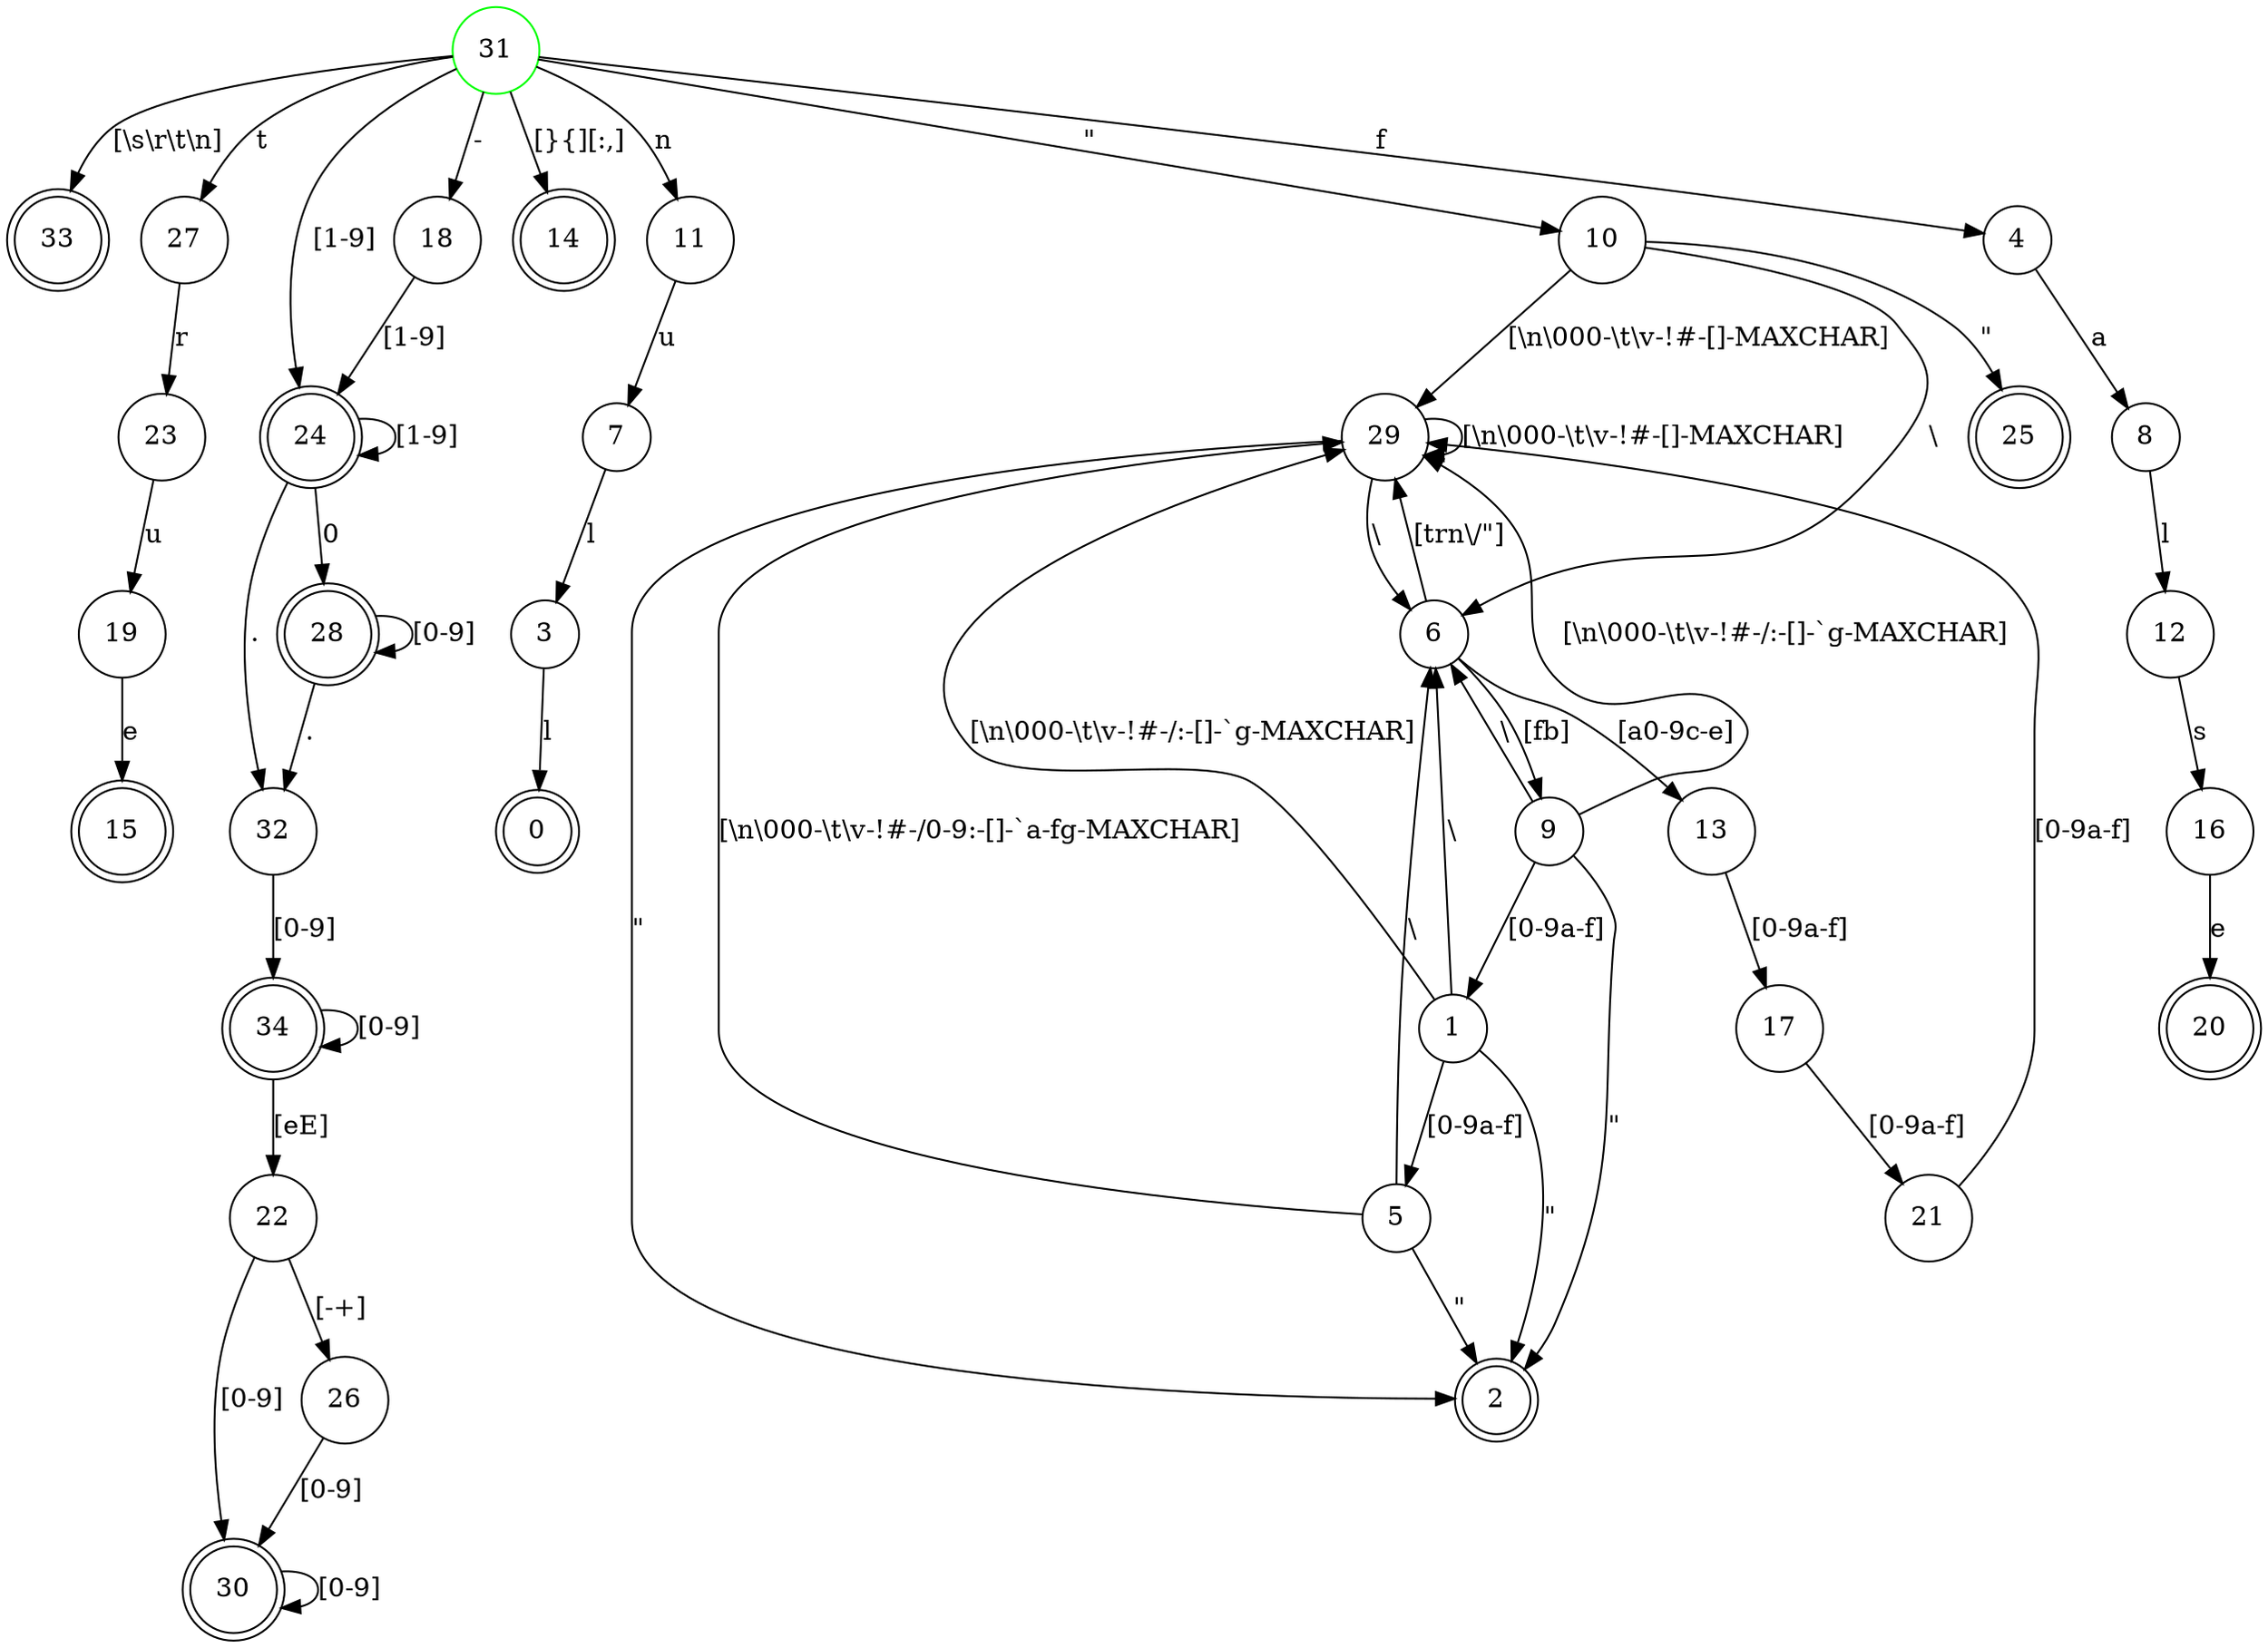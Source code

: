 digraph DFA {
  34 [shape=doublecircle];
  33 [shape=doublecircle];
  32 [shape=circle];
  31 [shape=circle color=green];
  30 [shape=doublecircle];
  29 [shape=circle];
  28 [shape=doublecircle];
  27 [shape=circle];
  26 [shape=circle];
  25 [shape=doublecircle];
  24 [shape=doublecircle];
  23 [shape=circle];
  22 [shape=circle];
  21 [shape=circle];
  20 [shape=doublecircle];
  19 [shape=circle];
  18 [shape=circle];
  17 [shape=circle];
  16 [shape=circle];
  15 [shape=doublecircle];
  14 [shape=doublecircle];
  13 [shape=circle];
  12 [shape=circle];
  11 [shape=circle];
  10 [shape=circle];
  9 [shape=circle];
  8 [shape=circle];
  7 [shape=circle];
  6 [shape=circle];
  5 [shape=circle];
  4 [shape=circle];
  3 [shape=circle];
  2 [shape=doublecircle];
  1 [shape=circle];
  0 [shape=doublecircle];

  34 -> 22 [label="[eE]"];
  34 -> 34 [label="[0-9]"];
  32 -> 34 [label="[0-9]"];
  31 -> 4 [label="f"];
  31 -> 10 [label="\""];
  31 -> 11 [label="n"];
  31 -> 14 [label="[}{\]\[:,]"];
  31 -> 18 [label="\-"];
  31 -> 24 [label="[1-9]"];
  31 -> 27 [label="t"];
  31 -> 33 [label="[\\s\\r\\t\\n]"];
  30 -> 30 [label="[0-9]"];
  29 -> 2 [label="\""];
  29 -> 6 [label="\\"];
  29 -> 29 [label="[\\n\\000-\\t\\v-!#-\[\]-MAXCHAR]"];
  28 -> 28 [label="[0-9]"];
  28 -> 32 [label="\."];
  27 -> 23 [label="r"];
  26 -> 30 [label="[0-9]"];
  24 -> 24 [label="[1-9]"];
  24 -> 28 [label="0"];
  24 -> 32 [label="\."];
  23 -> 19 [label="u"];
  22 -> 26 [label="[\-+]"];
  22 -> 30 [label="[0-9]"];
  21 -> 29 [label="[0-9a-f]"];
  19 -> 15 [label="e"];
  18 -> 24 [label="[1-9]"];
  17 -> 21 [label="[0-9a-f]"];
  16 -> 20 [label="e"];
  13 -> 17 [label="[0-9a-f]"];
  12 -> 16 [label="s"];
  11 -> 7 [label="u"];
  10 -> 6 [label="\\"];
  10 -> 25 [label="\""];
  10 -> 29 [label="[\\n\\000-\\t\\v-!#-\[\]-MAXCHAR]"];
  9 -> 1 [label="[0-9a-f]"];
  9 -> 2 [label="\""];
  9 -> 6 [label="\\"];
  9 -> 29 [label="[\\n\\000-\\t\\v-!#-/:-\[\]-`g-MAXCHAR]"];
  8 -> 12 [label="l"];
  7 -> 3 [label="l"];
  6 -> 9 [label="[fb]"];
  6 -> 13 [label="[a0-9c-e]"];
  6 -> 29 [label="[trn\\/\"]"];
  5 -> 2 [label="\""];
  5 -> 6 [label="\\"];
  5 -> 29 [label="[\\n\\000-\\t\\v-!#-/0-9:-\[\]-`a-fg-MAXCHAR]"];
  4 -> 8 [label="a"];
  3 -> 0 [label="l"];
  1 -> 2 [label="\""];
  1 -> 5 [label="[0-9a-f]"];
  1 -> 6 [label="\\"];
  1 -> 29 [label="[\\n\\000-\\t\\v-!#-/:-\[\]-`g-MAXCHAR]"];
}

